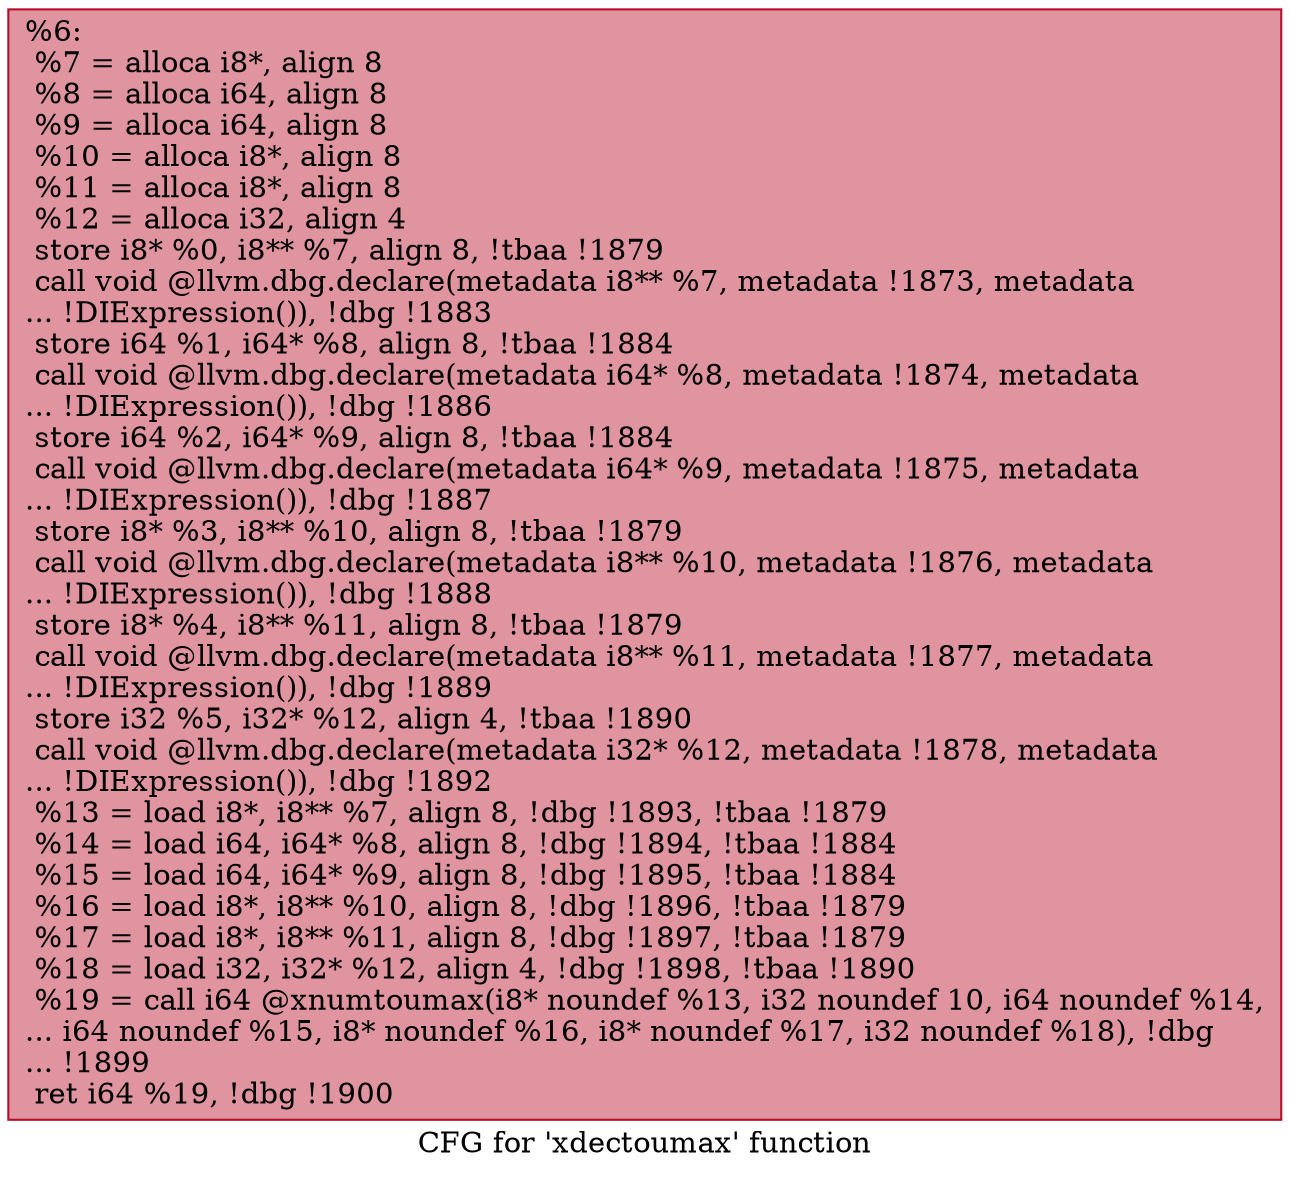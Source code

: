digraph "CFG for 'xdectoumax' function" {
	label="CFG for 'xdectoumax' function";

	Node0x2590c40 [shape=record,color="#b70d28ff", style=filled, fillcolor="#b70d2870",label="{%6:\l  %7 = alloca i8*, align 8\l  %8 = alloca i64, align 8\l  %9 = alloca i64, align 8\l  %10 = alloca i8*, align 8\l  %11 = alloca i8*, align 8\l  %12 = alloca i32, align 4\l  store i8* %0, i8** %7, align 8, !tbaa !1879\l  call void @llvm.dbg.declare(metadata i8** %7, metadata !1873, metadata\l... !DIExpression()), !dbg !1883\l  store i64 %1, i64* %8, align 8, !tbaa !1884\l  call void @llvm.dbg.declare(metadata i64* %8, metadata !1874, metadata\l... !DIExpression()), !dbg !1886\l  store i64 %2, i64* %9, align 8, !tbaa !1884\l  call void @llvm.dbg.declare(metadata i64* %9, metadata !1875, metadata\l... !DIExpression()), !dbg !1887\l  store i8* %3, i8** %10, align 8, !tbaa !1879\l  call void @llvm.dbg.declare(metadata i8** %10, metadata !1876, metadata\l... !DIExpression()), !dbg !1888\l  store i8* %4, i8** %11, align 8, !tbaa !1879\l  call void @llvm.dbg.declare(metadata i8** %11, metadata !1877, metadata\l... !DIExpression()), !dbg !1889\l  store i32 %5, i32* %12, align 4, !tbaa !1890\l  call void @llvm.dbg.declare(metadata i32* %12, metadata !1878, metadata\l... !DIExpression()), !dbg !1892\l  %13 = load i8*, i8** %7, align 8, !dbg !1893, !tbaa !1879\l  %14 = load i64, i64* %8, align 8, !dbg !1894, !tbaa !1884\l  %15 = load i64, i64* %9, align 8, !dbg !1895, !tbaa !1884\l  %16 = load i8*, i8** %10, align 8, !dbg !1896, !tbaa !1879\l  %17 = load i8*, i8** %11, align 8, !dbg !1897, !tbaa !1879\l  %18 = load i32, i32* %12, align 4, !dbg !1898, !tbaa !1890\l  %19 = call i64 @xnumtoumax(i8* noundef %13, i32 noundef 10, i64 noundef %14,\l... i64 noundef %15, i8* noundef %16, i8* noundef %17, i32 noundef %18), !dbg\l... !1899\l  ret i64 %19, !dbg !1900\l}"];
}
